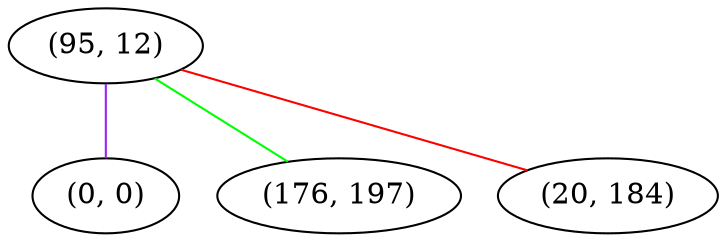 graph "" {
"(95, 12)";
"(0, 0)";
"(176, 197)";
"(20, 184)";
"(95, 12)" -- "(0, 0)"  [color=purple, key=0, weight=4];
"(95, 12)" -- "(176, 197)"  [color=green, key=0, weight=2];
"(95, 12)" -- "(20, 184)"  [color=red, key=0, weight=1];
}
